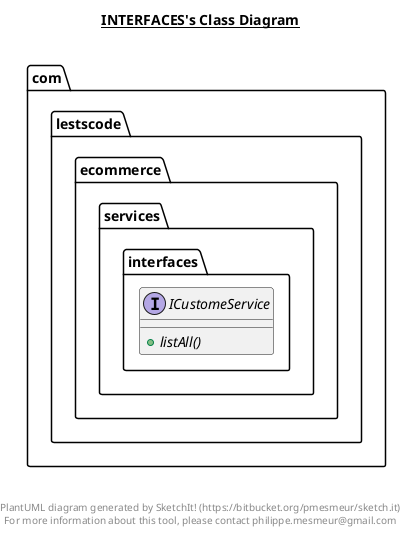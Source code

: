 @startuml

title __INTERFACES's Class Diagram__\n

  namespace com.lestscode.ecommerce {
    namespace services {
      namespace interfaces {
        interface com.lestscode.ecommerce.services.interfaces.ICustomeService {
            {abstract} + listAll()
        }
      }
    }
  }
  



right footer


PlantUML diagram generated by SketchIt! (https://bitbucket.org/pmesmeur/sketch.it)
For more information about this tool, please contact philippe.mesmeur@gmail.com
endfooter

@enduml
